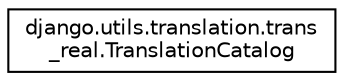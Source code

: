 digraph "Graphical Class Hierarchy"
{
 // LATEX_PDF_SIZE
  edge [fontname="Helvetica",fontsize="10",labelfontname="Helvetica",labelfontsize="10"];
  node [fontname="Helvetica",fontsize="10",shape=record];
  rankdir="LR";
  Node0 [label="django.utils.translation.trans\l_real.TranslationCatalog",height=0.2,width=0.4,color="black", fillcolor="white", style="filled",URL="$classdjango_1_1utils_1_1translation_1_1trans__real_1_1_translation_catalog.html",tooltip=" "];
}
